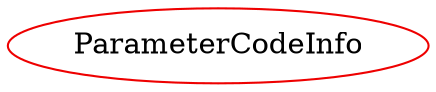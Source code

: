 digraph parametercodeinfo{
ParameterCodeInfo	[shape=oval, color=red2, label="ParameterCodeInfo"];
}

